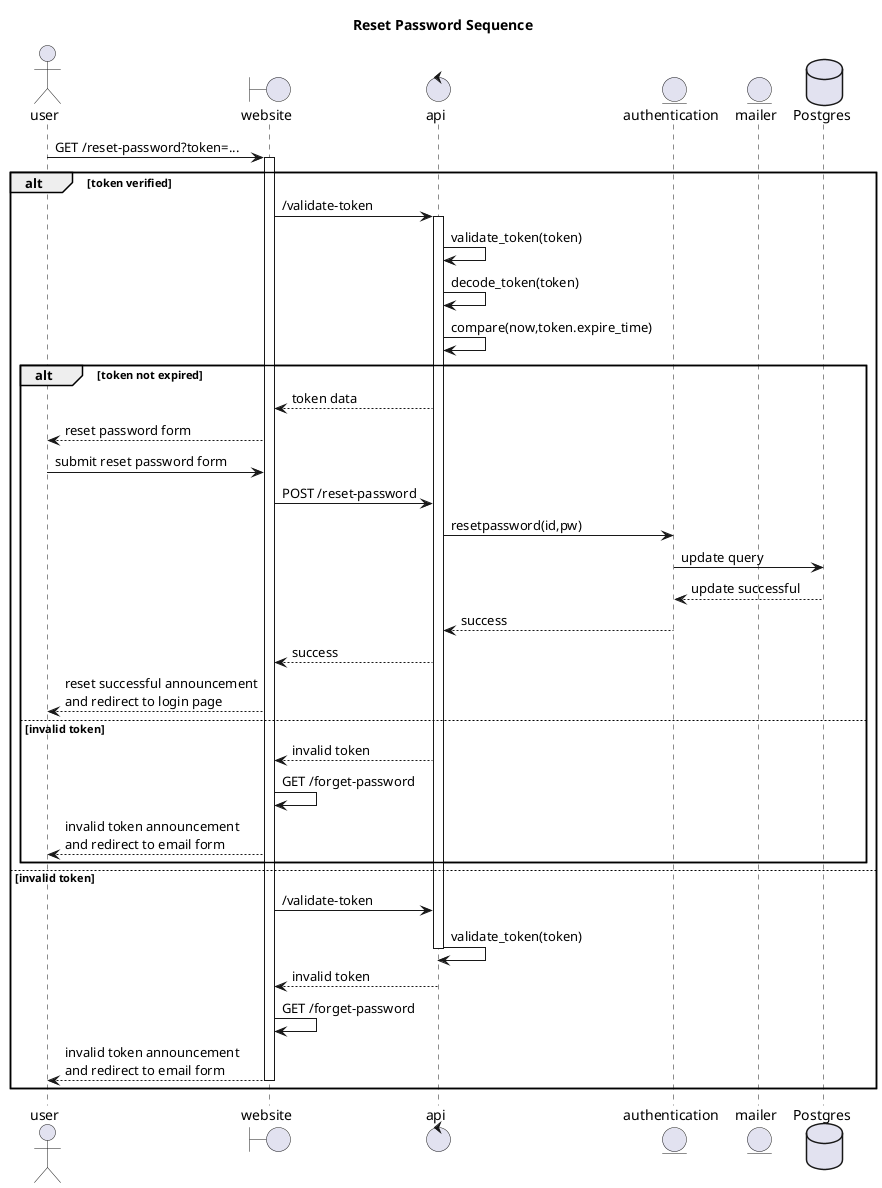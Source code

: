 @startuml
title Reset Password Sequence

actor user as U
boundary website as W
control api
entity authentication as A
entity mailer as M
database Postgres as P

U -> W: GET /reset-password?token=...
activate W
alt token verified
    W -> api: /validate-token
    activate api
    api -> api: validate_token(token)
    api -> api: decode_token(token)
    api -> api: compare(now,token.expire_time)
        alt token not expired
             W <-- api: token data
             U <-- W: reset password form
             U -> W: submit reset password form
             W -> api: POST /reset-password
             api -> A: resetpassword(id,pw)
             A -> P: update query
             A <-- P: update successful
             api <-- A: success
             W <-- api: success
             U <-- W: reset successful announcement\nand redirect to login page
        else invalid token
             W <-- api: invalid token
             W -> W: GET /forget-password
             U <-- W: invalid token announcement\nand redirect to email form
        end
else invalid token
    activate W
    W -> api: /validate-token
    api -> api: validate_token(token)
    deactivate api
    W <-- api: invalid token
    W -> W: GET /forget-password
    U <-- W: invalid token announcement\nand redirect to email form
    deactivate W
end
@enduml